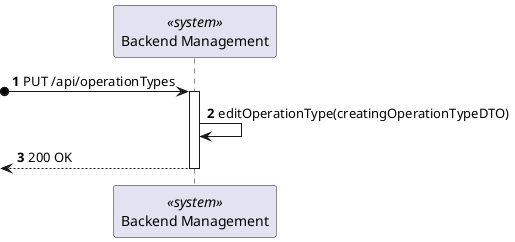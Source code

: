 @startuml

autonumber
participant SYS as "Backend Management" <<system>>

?o-> SYS : PUT /api/operationTypes
activate SYS

SYS -> SYS : editOperationType(creatingOperationTypeDTO)
<-- SYS : 200 OK
deactivate SYS


@enduml